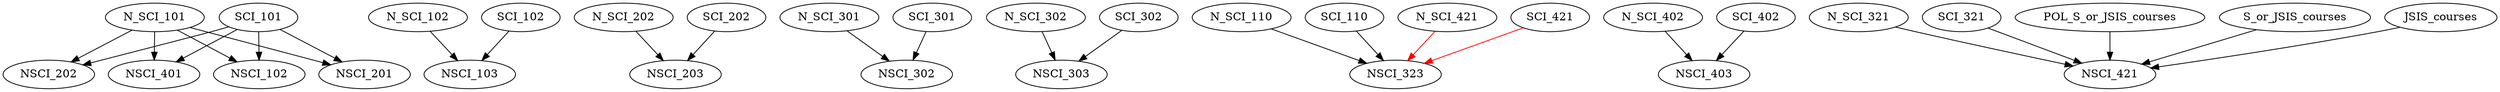 digraph G {
    edge [color=black];
    N_SCI_101 -> NSCI_102;
    SCI_101 -> NSCI_102;
    edge [color=black];
    N_SCI_102 -> NSCI_103;
    SCI_102 -> NSCI_103;
    edge [color=black];
    N_SCI_101 -> NSCI_201;
    SCI_101 -> NSCI_201;
    edge [color=black];
    N_SCI_101 -> NSCI_202;
    SCI_101 -> NSCI_202;
    edge [color=black];
    N_SCI_202 -> NSCI_203;
    SCI_202 -> NSCI_203;
    edge [color=black];
    N_SCI_301 -> NSCI_302;
    SCI_301 -> NSCI_302;
    edge [color=black];
    N_SCI_302 -> NSCI_303;
    SCI_302 -> NSCI_303;
    edge [color=black];
    N_SCI_110 -> NSCI_323;
    SCI_110 -> NSCI_323;
    edge [color=red];
    N_SCI_421 -> NSCI_323;
    SCI_421 -> NSCI_323;
    edge [color=black];
    N_SCI_101 -> NSCI_401;
    SCI_101 -> NSCI_401;
    edge [color=black];
    N_SCI_402 -> NSCI_403;
    SCI_402 -> NSCI_403;
    edge [color=black];
    N_SCI_321 -> NSCI_421;
    SCI_321 -> NSCI_421;
    POL_S_or_JSIS_courses -> NSCI_421;
    S_or_JSIS_courses -> NSCI_421;
    JSIS_courses -> NSCI_421;
}
